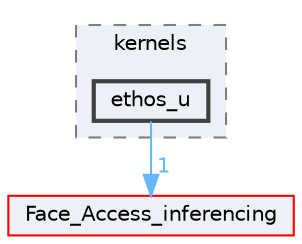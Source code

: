 digraph "Arduino/GetStartedWithMachineLearningOnArduino/tflite-micro-main/tensorflow/lite/micro/kernels/ethos_u"
{
 // LATEX_PDF_SIZE
  bgcolor="transparent";
  edge [fontname=Helvetica,fontsize=10,labelfontname=Helvetica,labelfontsize=10];
  node [fontname=Helvetica,fontsize=10,shape=box,height=0.2,width=0.4];
  compound=true
  subgraph clusterdir_b6c0238bf43bfd1d4dcb41e0547317f7 {
    graph [ bgcolor="#edf0f7", pencolor="grey50", label="kernels", fontname=Helvetica,fontsize=10 style="filled,dashed", URL="dir_b6c0238bf43bfd1d4dcb41e0547317f7.html",tooltip=""]
  dir_598b94ddb94f79d4e46f6b8622a117fe [label="ethos_u", fillcolor="#edf0f7", color="grey25", style="filled,bold", URL="dir_598b94ddb94f79d4e46f6b8622a117fe.html",tooltip=""];
  }
  dir_05f86cf2d1c107dceef0ab0392ddcfcf [label="Face_Access_inferencing", fillcolor="#edf0f7", color="red", style="filled", URL="dir_05f86cf2d1c107dceef0ab0392ddcfcf.html",tooltip=""];
  dir_598b94ddb94f79d4e46f6b8622a117fe->dir_05f86cf2d1c107dceef0ab0392ddcfcf [headlabel="1", labeldistance=1.5 headhref="dir_000096_000107.html" href="dir_000096_000107.html" color="steelblue1" fontcolor="steelblue1"];
}
